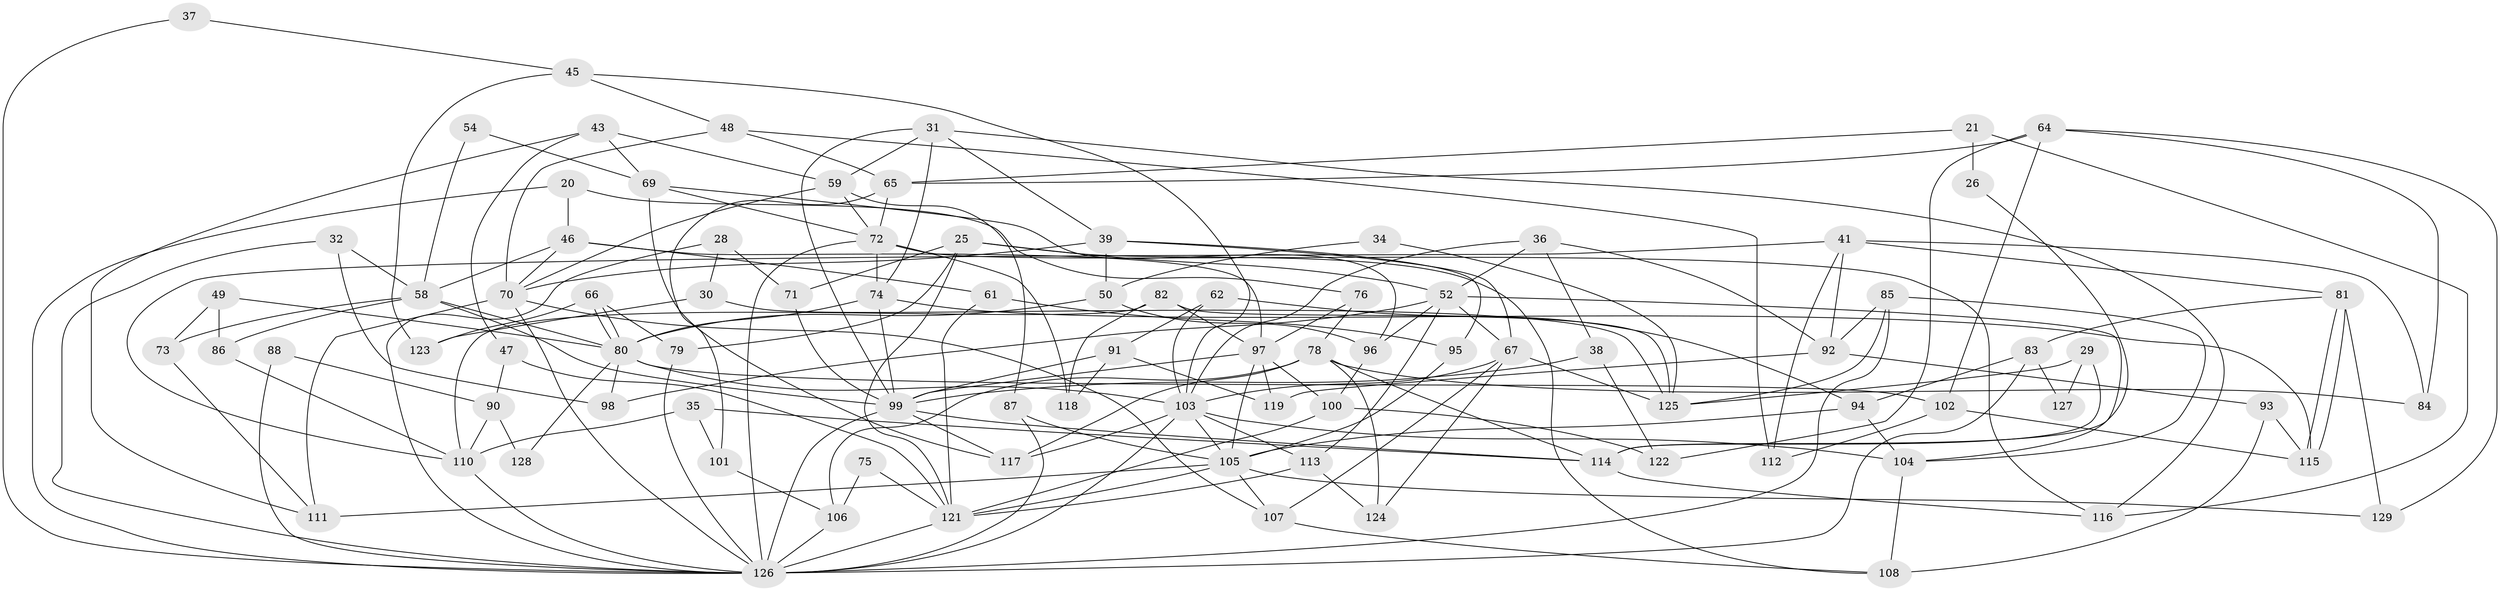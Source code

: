 // original degree distribution, {3: 0.35658914728682173, 4: 0.2713178294573643, 6: 0.06976744186046512, 5: 0.11627906976744186, 2: 0.10077519379844961, 7: 0.05426356589147287, 9: 0.015503875968992248, 8: 0.015503875968992248}
// Generated by graph-tools (version 1.1) at 2025/52/03/04/25 21:52:20]
// undirected, 90 vertices, 196 edges
graph export_dot {
graph [start="1"]
  node [color=gray90,style=filled];
  20;
  21;
  25;
  26;
  28;
  29;
  30;
  31 [super="+9"];
  32;
  34;
  35;
  36;
  37;
  38;
  39 [super="+13"];
  41;
  43;
  45;
  46;
  47;
  48;
  49 [super="+18"];
  50 [super="+14"];
  52 [super="+7"];
  54;
  58 [super="+42"];
  59 [super="+40"];
  61;
  62;
  64 [super="+12"];
  65;
  66;
  67 [super="+3+16"];
  69;
  70 [super="+51"];
  71;
  72;
  73;
  74 [super="+10"];
  75;
  76 [super="+2"];
  78 [super="+57"];
  79;
  80 [super="+55"];
  81;
  82;
  83;
  84 [super="+11"];
  85;
  86;
  87;
  88;
  90;
  91;
  92 [super="+68"];
  93;
  94;
  95;
  96;
  97 [super="+60"];
  98;
  99 [super="+22+8"];
  100 [super="+5"];
  101;
  102 [super="+89"];
  103 [super="+6+77"];
  104 [super="+4"];
  105 [super="+1+27"];
  106;
  107;
  108;
  110 [super="+109"];
  111;
  112;
  113;
  114;
  115;
  116;
  117;
  118;
  119 [super="+23"];
  121 [super="+120"];
  122;
  123;
  124;
  125 [super="+44"];
  126 [super="+63+56"];
  127;
  128;
  129;
  20 -- 46;
  20 -- 76;
  20 -- 126;
  21 -- 65;
  21 -- 116;
  21 -- 26;
  25 -- 108;
  25 -- 121;
  25 -- 52;
  25 -- 71;
  25 -- 79;
  26 -- 114;
  28 -- 71;
  28 -- 30;
  28 -- 126;
  29 -- 114;
  29 -- 127;
  29 -- 125;
  30 -- 125;
  30 -- 123;
  31 -- 59;
  31 -- 74;
  31 -- 116;
  31 -- 39;
  31 -- 99;
  32 -- 58;
  32 -- 98;
  32 -- 126;
  34 -- 125;
  34 -- 50;
  35 -- 110;
  35 -- 114;
  35 -- 101;
  36 -- 52;
  36 -- 38;
  36 -- 92;
  36 -- 103;
  37 -- 45;
  37 -- 126;
  38 -- 99;
  38 -- 122;
  39 -- 70;
  39 -- 50;
  39 -- 67;
  39 -- 95;
  41 -- 92;
  41 -- 81;
  41 -- 84;
  41 -- 110;
  41 -- 112;
  43 -- 111;
  43 -- 59;
  43 -- 47;
  43 -- 69;
  45 -- 123;
  45 -- 48;
  45 -- 103;
  46 -- 97;
  46 -- 61;
  46 -- 58;
  46 -- 70;
  47 -- 90;
  47 -- 121;
  48 -- 70;
  48 -- 65;
  48 -- 112;
  49 -- 73;
  49 -- 86;
  49 -- 80;
  50 -- 80 [weight=2];
  50 -- 96;
  52 -- 67;
  52 -- 98;
  52 -- 104;
  52 -- 96;
  52 -- 113;
  54 -- 69;
  54 -- 58;
  58 -- 73;
  58 -- 86;
  58 -- 80 [weight=2];
  58 -- 99;
  59 -- 72;
  59 -- 70 [weight=2];
  59 -- 87;
  61 -- 121;
  61 -- 95;
  62 -- 94;
  62 -- 91;
  62 -- 103;
  64 -- 122;
  64 -- 65;
  64 -- 129;
  64 -- 102 [weight=2];
  64 -- 84;
  65 -- 72;
  65 -- 101;
  66 -- 80;
  66 -- 80;
  66 -- 79;
  66 -- 123;
  67 -- 107;
  67 -- 125 [weight=2];
  67 -- 103;
  67 -- 124;
  69 -- 72;
  69 -- 96;
  69 -- 117;
  70 -- 126;
  70 -- 107;
  70 -- 111;
  71 -- 99;
  72 -- 74 [weight=2];
  72 -- 116;
  72 -- 118;
  72 -- 126;
  73 -- 111;
  74 -- 80 [weight=2];
  74 -- 99;
  74 -- 115;
  75 -- 121;
  75 -- 106;
  76 -- 78 [weight=2];
  76 -- 97 [weight=2];
  78 -- 117;
  78 -- 106;
  78 -- 114;
  78 -- 124;
  78 -- 84;
  79 -- 126;
  80 -- 102 [weight=2];
  80 -- 128;
  80 -- 98;
  80 -- 103 [weight=3];
  81 -- 115;
  81 -- 115;
  81 -- 129;
  81 -- 83;
  82 -- 110;
  82 -- 118;
  82 -- 125;
  82 -- 97;
  83 -- 94;
  83 -- 127;
  83 -- 126;
  85 -- 104;
  85 -- 92 [weight=2];
  85 -- 126 [weight=2];
  85 -- 125;
  86 -- 110;
  87 -- 105;
  87 -- 126;
  88 -- 126;
  88 -- 90;
  90 -- 110;
  90 -- 128;
  91 -- 118;
  91 -- 119;
  91 -- 99;
  92 -- 93;
  92 -- 119;
  93 -- 115;
  93 -- 108;
  94 -- 105;
  94 -- 104;
  95 -- 105;
  96 -- 100;
  97 -- 99 [weight=2];
  97 -- 100;
  97 -- 119;
  97 -- 105 [weight=2];
  99 -- 114;
  99 -- 117;
  99 -- 126 [weight=2];
  100 -- 121 [weight=2];
  100 -- 122;
  101 -- 106;
  102 -- 112;
  102 -- 115;
  103 -- 104;
  103 -- 126;
  103 -- 105;
  103 -- 113;
  103 -- 117;
  104 -- 108;
  105 -- 111;
  105 -- 107;
  105 -- 129;
  105 -- 121;
  106 -- 126;
  107 -- 108;
  110 -- 126 [weight=3];
  113 -- 121;
  113 -- 124;
  114 -- 116;
  121 -- 126 [weight=2];
}
